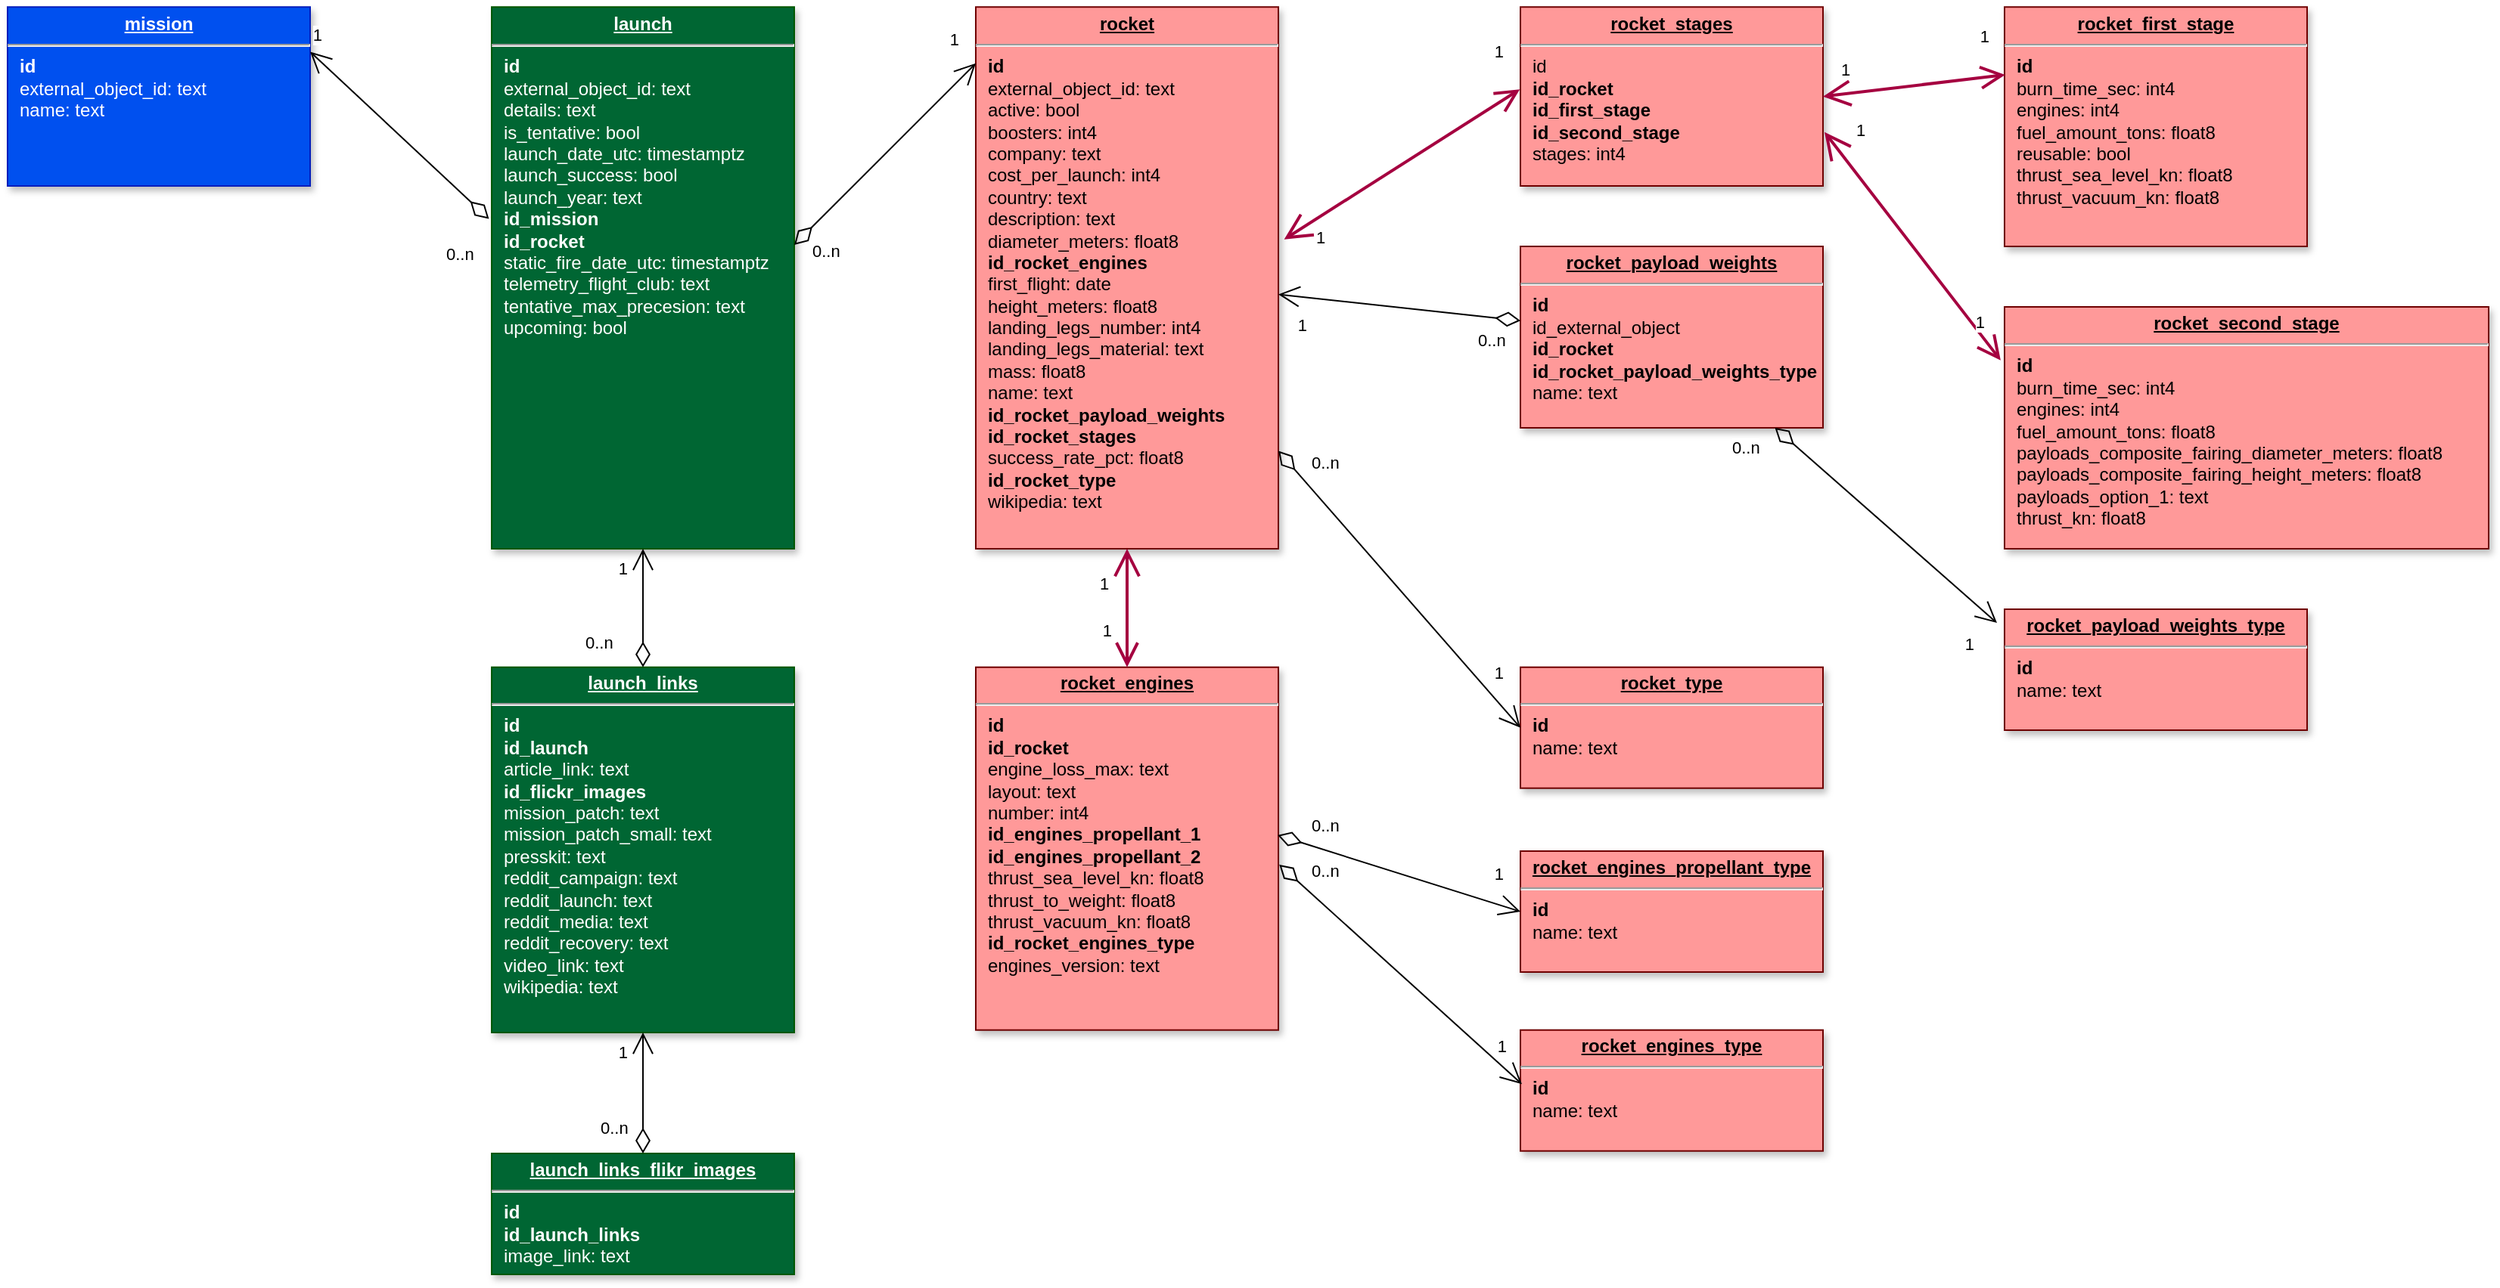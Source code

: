 <mxfile version="20.7.4" type="device"><diagram name="Page-1" id="efa7a0a1-bf9b-a30e-e6df-94a7791c09e9"><mxGraphModel dx="1520" dy="1140" grid="1" gridSize="10" guides="1" tooltips="1" connect="1" arrows="1" fold="1" page="0" pageScale="1" pageWidth="826" pageHeight="1169" background="none" math="0" shadow="0"><root><mxCell id="0"/><mxCell id="1" parent="0"/><mxCell id="23" value="&lt;p style=&quot;margin: 0px; margin-top: 4px; text-align: center; text-decoration: underline;&quot;&gt;&lt;strong&gt;rocket_stages&lt;/strong&gt;&lt;/p&gt;&lt;hr&gt;&lt;p style=&quot;margin: 0px; margin-left: 8px;&quot;&gt;id&lt;/p&gt;&lt;p style=&quot;margin: 0px; margin-left: 8px;&quot;&gt;&lt;b&gt;id_rocket&lt;/b&gt;&lt;/p&gt;&lt;p style=&quot;margin: 0px; margin-left: 8px;&quot;&gt;&lt;b&gt;id_first_stage&lt;/b&gt;&lt;/p&gt;&lt;p style=&quot;margin: 0px; margin-left: 8px;&quot;&gt;&lt;b&gt;id_second_stage&lt;/b&gt;&lt;/p&gt;&lt;p style=&quot;margin: 0px; margin-left: 8px;&quot;&gt;stages: int4&lt;/p&gt;" style="verticalAlign=top;align=left;overflow=fill;fontSize=12;fontFamily=Helvetica;html=1;strokeColor=#6F0000;shadow=1;fillColor=#FF9999;fontColor=#000000;" parent="1" vertex="1"><mxGeometry x="760" y="81.64" width="200" height="118.36" as="geometry"/></mxCell><mxCell id="19" value="&lt;p style=&quot;margin: 0px; margin-top: 4px; text-align: center; text-decoration: underline;&quot;&gt;&lt;strong&gt;rocket&lt;/strong&gt;&lt;/p&gt;&lt;hr&gt;&lt;p style=&quot;margin: 0px; margin-left: 8px;&quot;&gt;&lt;b&gt;id&lt;/b&gt;&lt;/p&gt;&lt;p style=&quot;margin: 0px; margin-left: 8px;&quot;&gt;external_object_id: text&lt;br&gt;&lt;/p&gt;&lt;p style=&quot;margin: 0px; margin-left: 8px;&quot;&gt;&lt;span style=&quot;background-color: initial;&quot;&gt;active: bool&lt;/span&gt;&lt;br&gt;&lt;/p&gt;&lt;p style=&quot;margin: 0px 0px 0px 8px;&quot;&gt;boosters: int4&lt;/p&gt;&lt;p style=&quot;margin: 0px 0px 0px 8px;&quot;&gt;company: text&lt;/p&gt;&lt;p style=&quot;margin: 0px 0px 0px 8px;&quot;&gt;cost_per_launch: int4&lt;/p&gt;&lt;p style=&quot;margin: 0px 0px 0px 8px;&quot;&gt;&lt;span style=&quot;background-color: initial;&quot;&gt;country: text&lt;/span&gt;&lt;br&gt;&lt;/p&gt;&lt;p style=&quot;margin: 0px 0px 0px 8px;&quot;&gt;description: text&lt;/p&gt;&lt;p style=&quot;margin: 0px 0px 0px 8px;&quot;&gt;diameter_meters: float8&lt;/p&gt;&lt;p style=&quot;margin: 0px 0px 0px 8px;&quot;&gt;&lt;b&gt;id_rocket_engines&lt;/b&gt;&lt;/p&gt;&lt;p style=&quot;margin: 0px 0px 0px 8px;&quot;&gt;&lt;span style=&quot;background-color: initial;&quot;&gt;first_flight: date&lt;/span&gt;&lt;br&gt;&lt;/p&gt;&lt;p style=&quot;margin: 0px 0px 0px 8px;&quot;&gt;&lt;span style=&quot;background-color: initial;&quot;&gt;height_meters: float8&lt;/span&gt;&lt;br&gt;&lt;/p&gt;&lt;p style=&quot;margin: 0px 0px 0px 8px;&quot;&gt;&lt;span style=&quot;background-color: initial;&quot;&gt;landing_legs_number: int4&lt;/span&gt;&lt;br&gt;&lt;/p&gt;&lt;p style=&quot;margin: 0px 0px 0px 8px;&quot;&gt;&lt;span style=&quot;background-color: initial;&quot;&gt;landing_legs_material: text&lt;/span&gt;&lt;/p&gt;&lt;p style=&quot;margin: 0px 0px 0px 8px;&quot;&gt;&lt;span style=&quot;background-color: initial;&quot;&gt;mass: float8&lt;/span&gt;&lt;br&gt;&lt;/p&gt;&lt;p style=&quot;margin: 0px 0px 0px 8px;&quot;&gt;name: text&lt;/p&gt;&lt;p style=&quot;margin: 0px 0px 0px 8px;&quot;&gt;&lt;b&gt;&lt;span style=&quot;background-color: initial;&quot;&gt;id_rocket_payload_weights&lt;/span&gt;&lt;/b&gt;&lt;br&gt;&lt;/p&gt;&lt;p style=&quot;margin: 0px 0px 0px 8px;&quot;&gt;&lt;span style=&quot;background-color: initial;&quot;&gt;&lt;b&gt;id_rocket_stages&lt;/b&gt;&lt;/span&gt;&lt;br&gt;&lt;/p&gt;&lt;p style=&quot;margin: 0px; margin-left: 8px;&quot;&gt;success_rate_pct: float8&lt;/p&gt;&lt;p style=&quot;margin: 0px; margin-left: 8px;&quot;&gt;&lt;b&gt;id_rocket_type&lt;/b&gt;&lt;/p&gt;&lt;p style=&quot;margin: 0px; margin-left: 8px;&quot;&gt;wikipedia: text&lt;/p&gt;&lt;p style=&quot;margin: 0px; margin-left: 8px;&quot;&gt;&lt;br&gt;&lt;/p&gt;&lt;p style=&quot;margin: 0px; margin-left: 8px;&quot;&gt;&lt;br&gt;&lt;/p&gt;" style="verticalAlign=top;align=left;overflow=fill;fontSize=12;fontFamily=Helvetica;html=1;strokeColor=#6F0000;shadow=1;fillColor=#FF9999;fontColor=#000000;" parent="1" vertex="1"><mxGeometry x="400" y="81.64" width="200" height="358.36" as="geometry"/></mxCell><mxCell id="gY9jhq-3_MhneQLAjkMy-120" value="&lt;p style=&quot;margin: 0px; margin-top: 4px; text-align: center; text-decoration: underline;&quot;&gt;&lt;strong&gt;rocket_first_stage&lt;/strong&gt;&lt;/p&gt;&lt;hr&gt;&lt;p style=&quot;margin: 0px 0px 0px 8px;&quot;&gt;&lt;b&gt;id&lt;/b&gt;&lt;/p&gt;&lt;p style=&quot;margin: 0px 0px 0px 8px;&quot;&gt;burn_time_sec: int4&lt;/p&gt;&lt;p style=&quot;margin: 0px 0px 0px 8px;&quot;&gt;engines: int4&lt;/p&gt;&lt;p style=&quot;margin: 0px 0px 0px 8px;&quot;&gt;fuel_amount_tons: float8&lt;br&gt;&lt;/p&gt;&lt;p style=&quot;margin: 0px 0px 0px 8px;&quot;&gt;reusable: bool&lt;br&gt;&lt;/p&gt;&lt;p style=&quot;margin: 0px 0px 0px 8px;&quot;&gt;thrust_sea_level_kn: float8&lt;br&gt;&lt;/p&gt;&lt;p style=&quot;margin: 0px 0px 0px 8px;&quot;&gt;thrust_vacuum_kn: float8&lt;/p&gt;" style="verticalAlign=top;align=left;overflow=fill;fontSize=12;fontFamily=Helvetica;html=1;strokeColor=#6F0000;shadow=1;fillColor=#FF9999;fontColor=#000000;" parent="1" vertex="1"><mxGeometry x="1080" y="81.64" width="200" height="158.36" as="geometry"/></mxCell><mxCell id="gY9jhq-3_MhneQLAjkMy-121" value="&lt;p style=&quot;margin: 0px; margin-top: 4px; text-align: center; text-decoration: underline;&quot;&gt;&lt;strong&gt;rocket_second_stage&lt;/strong&gt;&lt;/p&gt;&lt;hr&gt;&lt;p style=&quot;margin: 0px 0px 0px 8px;&quot;&gt;&lt;b&gt;id&lt;/b&gt;&lt;/p&gt;&lt;p style=&quot;margin: 0px 0px 0px 8px;&quot;&gt;burn_time_sec: int4&lt;/p&gt;&lt;p style=&quot;margin: 0px 0px 0px 8px;&quot;&gt;engines: int4&lt;br&gt;&lt;/p&gt;&lt;p style=&quot;margin: 0px 0px 0px 8px;&quot;&gt;fuel_amount_tons: float8&lt;br&gt;&lt;/p&gt;&lt;p style=&quot;margin: 0px 0px 0px 8px;&quot;&gt;payloads_composite_fairing_diameter_meters: float8&lt;br&gt;&lt;/p&gt;&lt;p style=&quot;margin: 0px 0px 0px 8px;&quot;&gt;payloads_composite_fairing_height_meters: float8&lt;br&gt;&lt;/p&gt;&lt;p style=&quot;margin: 0px 0px 0px 8px;&quot;&gt;payloads_option_1: text&lt;br&gt;&lt;/p&gt;&lt;p style=&quot;margin: 0px 0px 0px 8px;&quot;&gt;thrust_kn: float8&lt;br&gt;&lt;/p&gt;&lt;div&gt;&lt;br&gt;&lt;/div&gt;" style="verticalAlign=top;align=left;overflow=fill;fontSize=12;fontFamily=Helvetica;html=1;strokeColor=#6F0000;shadow=1;fillColor=#FF9999;fontColor=#000000;" parent="1" vertex="1"><mxGeometry x="1080" y="280" width="320" height="160" as="geometry"/></mxCell><mxCell id="gY9jhq-3_MhneQLAjkMy-122" value="&lt;p style=&quot;margin: 0px; margin-top: 4px; text-align: center; text-decoration: underline;&quot;&gt;&lt;strong&gt;rocket_payload_weights&lt;/strong&gt;&lt;/p&gt;&lt;hr&gt;&lt;p style=&quot;margin: 0px; margin-left: 8px;&quot;&gt;&lt;b&gt;id&lt;/b&gt;&lt;/p&gt;&lt;p style=&quot;margin: 0px; margin-left: 8px;&quot;&gt;id_external_object&lt;/p&gt;&lt;p style=&quot;margin: 0px; margin-left: 8px;&quot;&gt;&lt;b&gt;id_rocket&lt;/b&gt;&lt;/p&gt;&lt;p style=&quot;margin: 0px; margin-left: 8px;&quot;&gt;&lt;b&gt;id_rocket_payload_weights_type&lt;br&gt;&lt;/b&gt;&lt;/p&gt;&lt;p style=&quot;margin: 0px; margin-left: 8px;&quot;&gt;name: text&lt;/p&gt;" style="verticalAlign=top;align=left;overflow=fill;fontSize=12;fontFamily=Helvetica;html=1;strokeColor=#6F0000;shadow=1;fillColor=#FF9999;fontColor=#000000;" parent="1" vertex="1"><mxGeometry x="760" y="240" width="200" height="120" as="geometry"/></mxCell><mxCell id="gY9jhq-3_MhneQLAjkMy-123" value="&lt;p style=&quot;margin: 0px; margin-top: 4px; text-align: center; text-decoration: underline;&quot;&gt;&lt;strong&gt;rocket_payload_weights_type&lt;/strong&gt;&lt;/p&gt;&lt;hr&gt;&lt;p style=&quot;margin: 0px; margin-left: 8px;&quot;&gt;&lt;b&gt;id&lt;/b&gt;&lt;/p&gt;&lt;p style=&quot;margin: 0px; margin-left: 8px;&quot;&gt;&lt;span style=&quot;background-color: initial;&quot;&gt;name: text&lt;/span&gt;&lt;br&gt;&lt;/p&gt;" style="verticalAlign=top;align=left;overflow=fill;fontSize=12;fontFamily=Helvetica;html=1;strokeColor=#6F0000;shadow=1;fillColor=#FF9999;fontColor=#000000;" parent="1" vertex="1"><mxGeometry x="1080" y="480" width="200" height="80" as="geometry"/></mxCell><mxCell id="gY9jhq-3_MhneQLAjkMy-124" value="&lt;p style=&quot;margin: 0px; margin-top: 4px; text-align: center; text-decoration: underline;&quot;&gt;&lt;strong&gt;rocket_engines_propellant_type&lt;/strong&gt;&lt;/p&gt;&lt;hr&gt;&lt;p style=&quot;margin: 0px; margin-left: 8px;&quot;&gt;&lt;b&gt;id&lt;/b&gt;&lt;/p&gt;&lt;p style=&quot;margin: 0px; margin-left: 8px;&quot;&gt;&lt;span style=&quot;background-color: initial;&quot;&gt;name: text&lt;/span&gt;&lt;br&gt;&lt;/p&gt;" style="verticalAlign=top;align=left;overflow=fill;fontSize=12;fontFamily=Helvetica;html=1;strokeColor=#6F0000;shadow=1;fillColor=#FF9999;fontColor=#000000;" parent="1" vertex="1"><mxGeometry x="760" y="640" width="200" height="80" as="geometry"/></mxCell><mxCell id="gY9jhq-3_MhneQLAjkMy-125" value="&lt;p style=&quot;margin: 0px; margin-top: 4px; text-align: center; text-decoration: underline;&quot;&gt;&lt;strong&gt;rocket_engines_type&lt;/strong&gt;&lt;/p&gt;&lt;hr&gt;&lt;p style=&quot;margin: 0px; margin-left: 8px;&quot;&gt;&lt;b&gt;id&lt;/b&gt;&lt;/p&gt;&lt;p style=&quot;margin: 0px; margin-left: 8px;&quot;&gt;&lt;span style=&quot;background-color: initial;&quot;&gt;name: text&lt;/span&gt;&lt;br&gt;&lt;/p&gt;" style="verticalAlign=top;align=left;overflow=fill;fontSize=12;fontFamily=Helvetica;html=1;strokeColor=#6F0000;shadow=1;fillColor=#FF9999;fontColor=#000000;" parent="1" vertex="1"><mxGeometry x="760" y="758.36" width="200" height="80" as="geometry"/></mxCell><mxCell id="gY9jhq-3_MhneQLAjkMy-126" value="&lt;p style=&quot;margin: 0px; margin-top: 4px; text-align: center; text-decoration: underline;&quot;&gt;&lt;strong&gt;rocket_engines&lt;/strong&gt;&lt;/p&gt;&lt;hr&gt;&lt;p style=&quot;margin: 0px; margin-left: 8px;&quot;&gt;&lt;b&gt;id&lt;/b&gt;&lt;/p&gt;&lt;p style=&quot;margin: 0px; margin-left: 8px;&quot;&gt;&lt;b&gt;id_rocket&lt;/b&gt;&lt;/p&gt;&lt;p style=&quot;margin: 0px 0px 0px 8px;&quot;&gt;engine_loss_max: text&lt;/p&gt;&lt;p style=&quot;margin: 0px 0px 0px 8px;&quot;&gt;layout: text&lt;/p&gt;&lt;p style=&quot;margin: 0px 0px 0px 8px;&quot;&gt;&lt;span style=&quot;background-color: initial;&quot;&gt;number: int4&lt;/span&gt;&lt;br&gt;&lt;/p&gt;&lt;p style=&quot;margin: 0px 0px 0px 8px;&quot;&gt;&lt;span style=&quot;background-color: initial;&quot;&gt;&lt;b&gt;id_engines_propellant_1&lt;/b&gt;&lt;/span&gt;&lt;/p&gt;&lt;p style=&quot;margin: 0px 0px 0px 8px;&quot;&gt;&lt;b&gt;id_engines_propellant_2&lt;/b&gt;&lt;span style=&quot;background-color: initial;&quot;&gt;&lt;br&gt;&lt;/span&gt;&lt;/p&gt;&lt;p style=&quot;margin: 0px 0px 0px 8px;&quot;&gt;thrust_sea_level_kn: float8&amp;nbsp;&lt;/p&gt;&lt;p style=&quot;margin: 0px 0px 0px 8px;&quot;&gt;thrust_to_weight: float8&lt;/p&gt;&lt;p style=&quot;margin: 0px 0px 0px 8px;&quot;&gt;thrust_vacuum_kn: float8&lt;/p&gt;&lt;p style=&quot;margin: 0px 0px 0px 8px;&quot;&gt;&lt;b&gt;id_rocket_engines_type&lt;/b&gt;&lt;/p&gt;&lt;p style=&quot;margin: 0px 0px 0px 8px;&quot;&gt;engines_version: text&lt;/p&gt;&lt;div&gt;&lt;br&gt;&lt;/div&gt;" style="verticalAlign=top;align=left;overflow=fill;fontSize=12;fontFamily=Helvetica;html=1;strokeColor=#6F0000;shadow=1;fillColor=#FF9999;fontColor=#000000;" parent="1" vertex="1"><mxGeometry x="400" y="518.36" width="200" height="240" as="geometry"/></mxCell><mxCell id="gY9jhq-3_MhneQLAjkMy-128" value="&lt;p style=&quot;margin: 0px; margin-top: 4px; text-align: center; text-decoration: underline;&quot;&gt;&lt;strong&gt;rocket_type&lt;/strong&gt;&lt;/p&gt;&lt;hr&gt;&lt;p style=&quot;margin: 0px; margin-left: 8px;&quot;&gt;&lt;b&gt;id&lt;/b&gt;&lt;/p&gt;&lt;p style=&quot;margin: 0px; margin-left: 8px;&quot;&gt;&lt;span style=&quot;background-color: initial;&quot;&gt;name: text&lt;/span&gt;&lt;br&gt;&lt;/p&gt;" style="verticalAlign=top;align=left;overflow=fill;fontSize=12;fontFamily=Helvetica;html=1;strokeColor=#6F0000;shadow=1;fillColor=#FF9999;fontColor=#000000;" parent="1" vertex="1"><mxGeometry x="760" y="518.36" width="200" height="80" as="geometry"/></mxCell><mxCell id="gY9jhq-3_MhneQLAjkMy-129" value="" style="endArrow=open;html=1;endSize=12;startArrow=open;startSize=14;startFill=0;rounded=0;fillColor=#d80073;strokeColor=#A50040;strokeWidth=2;" parent="1" source="19" target="gY9jhq-3_MhneQLAjkMy-126" edge="1"><mxGeometry relative="1" as="geometry"><mxPoint x="450" y="530" as="sourcePoint"/><mxPoint x="610" y="530" as="targetPoint"/></mxGeometry></mxCell><mxCell id="gY9jhq-3_MhneQLAjkMy-130" value="1" style="edgeLabel;resizable=0;html=1;align=left;verticalAlign=top;" parent="gY9jhq-3_MhneQLAjkMy-129" connectable="0" vertex="1"><mxGeometry x="-1" relative="1" as="geometry"><mxPoint x="-20" y="10" as="offset"/></mxGeometry></mxCell><mxCell id="gY9jhq-3_MhneQLAjkMy-131" value="1" style="edgeLabel;resizable=0;html=1;align=right;verticalAlign=top;" parent="gY9jhq-3_MhneQLAjkMy-129" connectable="0" vertex="1"><mxGeometry x="1" relative="1" as="geometry"><mxPoint x="-10" y="-38" as="offset"/></mxGeometry></mxCell><mxCell id="gY9jhq-3_MhneQLAjkMy-141" value="" style="endArrow=open;html=1;endSize=12;startArrow=diamondThin;startSize=14;startFill=0;rounded=0;" parent="1" source="gY9jhq-3_MhneQLAjkMy-122" target="19" edge="1"><mxGeometry relative="1" as="geometry"><mxPoint x="490" y="450" as="sourcePoint"/><mxPoint x="710" y="380" as="targetPoint"/></mxGeometry></mxCell><mxCell id="gY9jhq-3_MhneQLAjkMy-142" value="0..n" style="edgeLabel;resizable=0;html=1;align=left;verticalAlign=top;" parent="gY9jhq-3_MhneQLAjkMy-141" connectable="0" vertex="1"><mxGeometry x="-1" relative="1" as="geometry"><mxPoint x="-30" as="offset"/></mxGeometry></mxCell><mxCell id="gY9jhq-3_MhneQLAjkMy-143" value="1" style="edgeLabel;resizable=0;html=1;align=right;verticalAlign=top;" parent="gY9jhq-3_MhneQLAjkMy-141" connectable="0" vertex="1"><mxGeometry x="1" relative="1" as="geometry"><mxPoint x="20" y="7" as="offset"/></mxGeometry></mxCell><mxCell id="gY9jhq-3_MhneQLAjkMy-144" value="" style="endArrow=open;html=1;endSize=12;startArrow=diamondThin;startSize=14;startFill=0;rounded=0;entryX=-0.025;entryY=0.113;entryDx=0;entryDy=0;entryPerimeter=0;" parent="1" source="gY9jhq-3_MhneQLAjkMy-122" target="gY9jhq-3_MhneQLAjkMy-123" edge="1"><mxGeometry relative="1" as="geometry"><mxPoint x="770" y="299.689" as="sourcePoint"/><mxPoint x="610" y="283.193" as="targetPoint"/></mxGeometry></mxCell><mxCell id="gY9jhq-3_MhneQLAjkMy-145" value="0..n" style="edgeLabel;resizable=0;html=1;align=left;verticalAlign=top;" parent="gY9jhq-3_MhneQLAjkMy-144" connectable="0" vertex="1"><mxGeometry x="-1" relative="1" as="geometry"><mxPoint x="-30" as="offset"/></mxGeometry></mxCell><mxCell id="gY9jhq-3_MhneQLAjkMy-146" value="1" style="edgeLabel;resizable=0;html=1;align=right;verticalAlign=top;" parent="gY9jhq-3_MhneQLAjkMy-144" connectable="0" vertex="1"><mxGeometry x="1" relative="1" as="geometry"><mxPoint x="-15" y="1" as="offset"/></mxGeometry></mxCell><mxCell id="gY9jhq-3_MhneQLAjkMy-147" value="" style="endArrow=open;html=1;endSize=12;startArrow=diamondThin;startSize=14;startFill=0;rounded=0;entryX=0;entryY=0.5;entryDx=0;entryDy=0;exitX=0.998;exitY=0.463;exitDx=0;exitDy=0;exitPerimeter=0;" parent="1" source="gY9jhq-3_MhneQLAjkMy-126" target="gY9jhq-3_MhneQLAjkMy-124" edge="1"><mxGeometry relative="1" as="geometry"><mxPoint x="490" y="450" as="sourcePoint"/><mxPoint x="490" y="608.36" as="targetPoint"/></mxGeometry></mxCell><mxCell id="gY9jhq-3_MhneQLAjkMy-148" value="0..n" style="edgeLabel;resizable=0;html=1;align=left;verticalAlign=top;" parent="gY9jhq-3_MhneQLAjkMy-147" connectable="0" vertex="1"><mxGeometry x="-1" relative="1" as="geometry"><mxPoint x="20" y="-19" as="offset"/></mxGeometry></mxCell><mxCell id="gY9jhq-3_MhneQLAjkMy-149" value="1" style="edgeLabel;resizable=0;html=1;align=right;verticalAlign=top;" parent="gY9jhq-3_MhneQLAjkMy-147" connectable="0" vertex="1"><mxGeometry x="1" relative="1" as="geometry"><mxPoint x="-10" y="-38" as="offset"/></mxGeometry></mxCell><mxCell id="gY9jhq-3_MhneQLAjkMy-150" value="" style="endArrow=open;html=1;endSize=12;startArrow=diamondThin;startSize=14;startFill=0;rounded=0;entryX=0.005;entryY=0.447;entryDx=0;entryDy=0;entryPerimeter=0;exitX=1.003;exitY=0.544;exitDx=0;exitDy=0;exitPerimeter=0;" parent="1" source="gY9jhq-3_MhneQLAjkMy-126" target="gY9jhq-3_MhneQLAjkMy-125" edge="1"><mxGeometry relative="1" as="geometry"><mxPoint x="610" y="678.352" as="sourcePoint"/><mxPoint x="774.016" y="610" as="targetPoint"/></mxGeometry></mxCell><mxCell id="gY9jhq-3_MhneQLAjkMy-151" value="0..n" style="edgeLabel;resizable=0;html=1;align=left;verticalAlign=top;" parent="gY9jhq-3_MhneQLAjkMy-150" connectable="0" vertex="1"><mxGeometry x="-1" relative="1" as="geometry"><mxPoint x="19" y="-9" as="offset"/></mxGeometry></mxCell><mxCell id="gY9jhq-3_MhneQLAjkMy-152" value="1" style="edgeLabel;resizable=0;html=1;align=right;verticalAlign=top;" parent="gY9jhq-3_MhneQLAjkMy-150" connectable="0" vertex="1"><mxGeometry x="1" relative="1" as="geometry"><mxPoint x="-10" y="-38" as="offset"/></mxGeometry></mxCell><mxCell id="gY9jhq-3_MhneQLAjkMy-153" value="" style="endArrow=open;html=1;endSize=12;startArrow=diamondThin;startSize=14;startFill=0;rounded=0;entryX=0;entryY=0.5;entryDx=0;entryDy=0;" parent="1" source="19" target="gY9jhq-3_MhneQLAjkMy-128" edge="1"><mxGeometry relative="1" as="geometry"><mxPoint x="610" y="716.246" as="sourcePoint"/><mxPoint x="770" y="700.095" as="targetPoint"/></mxGeometry></mxCell><mxCell id="gY9jhq-3_MhneQLAjkMy-154" value="0..n" style="edgeLabel;resizable=0;html=1;align=left;verticalAlign=top;" parent="gY9jhq-3_MhneQLAjkMy-153" connectable="0" vertex="1"><mxGeometry x="-1" relative="1" as="geometry"><mxPoint x="20" y="-5" as="offset"/></mxGeometry></mxCell><mxCell id="gY9jhq-3_MhneQLAjkMy-155" value="1" style="edgeLabel;resizable=0;html=1;align=right;verticalAlign=top;" parent="gY9jhq-3_MhneQLAjkMy-153" connectable="0" vertex="1"><mxGeometry x="1" relative="1" as="geometry"><mxPoint x="-10" y="-49" as="offset"/></mxGeometry></mxCell><mxCell id="gY9jhq-3_MhneQLAjkMy-156" value="&lt;p style=&quot;margin: 0px; margin-top: 4px; text-align: center; text-decoration: underline;&quot;&gt;&lt;strong&gt;launch&lt;/strong&gt;&lt;/p&gt;&lt;hr&gt;&lt;p style=&quot;margin: 0px; margin-left: 8px;&quot;&gt;&lt;b&gt;id&lt;/b&gt;&lt;/p&gt;&lt;p style=&quot;margin: 0px; margin-left: 8px;&quot;&gt;external_object_id: text&lt;br&gt;&lt;/p&gt;&lt;p style=&quot;margin: 0px; margin-left: 8px;&quot;&gt;&lt;span style=&quot;background-color: initial;&quot;&gt;details: text&lt;/span&gt;&lt;br&gt;&lt;/p&gt;&lt;p style=&quot;margin: 0px; margin-left: 8px;&quot;&gt;&lt;span style=&quot;background-color: initial;&quot;&gt;is_tentative: bool&lt;/span&gt;&lt;/p&gt;&lt;p style=&quot;margin: 0px 0px 0px 8px;&quot;&gt;&lt;span style=&quot;background-color: initial;&quot;&gt;launch_date_utc:&amp;nbsp;timestamptz&lt;/span&gt;&lt;br&gt;&lt;/p&gt;&lt;p style=&quot;margin: 0px 0px 0px 8px;&quot;&gt;&lt;span style=&quot;background-color: initial;&quot;&gt;launch_success: bool&lt;/span&gt;&lt;br&gt;&lt;/p&gt;&lt;p style=&quot;margin: 0px 0px 0px 8px;&quot;&gt;launch_year: text&lt;/p&gt;&lt;p style=&quot;margin: 0px 0px 0px 8px;&quot;&gt;&lt;b&gt;id_mission&lt;/b&gt;&lt;/p&gt;&lt;p style=&quot;margin: 0px 0px 0px 8px;&quot;&gt;&lt;b&gt;id_rocket&lt;/b&gt;&lt;/p&gt;&lt;p style=&quot;margin: 0px 0px 0px 8px;&quot;&gt;static_fire_date_utc:&amp;nbsp;timestamptz&lt;/p&gt;&lt;p style=&quot;margin: 0px 0px 0px 8px;&quot;&gt;telemetry_flight_club: text&lt;/p&gt;&lt;p style=&quot;margin: 0px 0px 0px 8px;&quot;&gt;tentative_max_precesion: text&lt;/p&gt;&lt;p style=&quot;margin: 0px 0px 0px 8px;&quot;&gt;upcoming: bool&lt;/p&gt;" style="verticalAlign=top;align=left;overflow=fill;fontSize=12;fontFamily=Helvetica;html=1;strokeColor=#005700;shadow=1;fillColor=#006633;fontColor=#ffffff;" parent="1" vertex="1"><mxGeometry x="80" y="81.64" width="200" height="358.36" as="geometry"/></mxCell><mxCell id="gY9jhq-3_MhneQLAjkMy-157" value="&lt;p style=&quot;margin: 0px; margin-top: 4px; text-align: center; text-decoration: underline;&quot;&gt;&lt;strong&gt;launch_links&lt;/strong&gt;&lt;/p&gt;&lt;hr&gt;&lt;p style=&quot;margin: 0px; margin-left: 8px;&quot;&gt;&lt;b&gt;id&lt;/b&gt;&lt;/p&gt;&lt;p style=&quot;margin: 0px; margin-left: 8px;&quot;&gt;&lt;b&gt;id_launch&lt;/b&gt;&lt;/p&gt;&lt;p style=&quot;margin: 0px; margin-left: 8px;&quot;&gt;&lt;span style=&quot;background-color: initial;&quot;&gt;article_link: text&lt;/span&gt;&lt;/p&gt;&lt;p style=&quot;margin: 0px; margin-left: 8px;&quot;&gt;&lt;span style=&quot;background-color: initial;&quot;&gt;&lt;b&gt;id_flickr_images&lt;/b&gt;&lt;/span&gt;&lt;/p&gt;&lt;p style=&quot;margin: 0px; margin-left: 8px;&quot;&gt;mission_patch: text&lt;/p&gt;&lt;p style=&quot;margin: 0px; margin-left: 8px;&quot;&gt;mission_patch_small: text&lt;br&gt;&lt;/p&gt;&lt;p style=&quot;margin: 0px; margin-left: 8px;&quot;&gt;presskit: text&lt;/p&gt;&lt;p style=&quot;margin: 0px; margin-left: 8px;&quot;&gt;reddit_campaign: text&lt;/p&gt;&lt;p style=&quot;margin: 0px; margin-left: 8px;&quot;&gt;reddit_launch: text&lt;br&gt;&lt;/p&gt;&lt;p style=&quot;margin: 0px; margin-left: 8px;&quot;&gt;reddit_media: text&lt;br&gt;&lt;/p&gt;&lt;p style=&quot;margin: 0px; margin-left: 8px;&quot;&gt;reddit_recovery: text&lt;br&gt;&lt;/p&gt;&lt;p style=&quot;margin: 0px; margin-left: 8px;&quot;&gt;video_link: text&lt;br&gt;&lt;/p&gt;&lt;p style=&quot;margin: 0px; margin-left: 8px;&quot;&gt;wikipedia: text&lt;/p&gt;" style="verticalAlign=top;align=left;overflow=fill;fontSize=12;fontFamily=Helvetica;html=1;strokeColor=#005700;shadow=1;fillColor=#006633;fontColor=#ffffff;" parent="1" vertex="1"><mxGeometry x="80" y="518.36" width="200" height="241.64" as="geometry"/></mxCell><mxCell id="gY9jhq-3_MhneQLAjkMy-159" value="&lt;p style=&quot;margin: 0px; margin-top: 4px; text-align: center; text-decoration: underline;&quot;&gt;&lt;strong&gt;launch_links_flikr_images&lt;/strong&gt;&lt;/p&gt;&lt;hr&gt;&lt;p style=&quot;margin: 0px; margin-left: 8px;&quot;&gt;&lt;b&gt;id&lt;/b&gt;&lt;/p&gt;&lt;p style=&quot;margin: 0px; margin-left: 8px;&quot;&gt;&lt;b&gt;id_launch_links&lt;/b&gt;&lt;/p&gt;&lt;p style=&quot;margin: 0px; margin-left: 8px;&quot;&gt;&lt;span style=&quot;background-color: initial;&quot;&gt;image_link: text&lt;/span&gt;&lt;/p&gt;" style="verticalAlign=top;align=left;overflow=fill;fontSize=12;fontFamily=Helvetica;html=1;strokeColor=#005700;shadow=1;fillColor=#006633;fontColor=#ffffff;" parent="1" vertex="1"><mxGeometry x="80" y="840" width="200" height="80" as="geometry"/></mxCell><mxCell id="gY9jhq-3_MhneQLAjkMy-160" value="&lt;p style=&quot;margin: 0px; margin-top: 4px; text-align: center; text-decoration: underline;&quot;&gt;&lt;strong&gt;mission&lt;/strong&gt;&lt;/p&gt;&lt;hr&gt;&lt;p style=&quot;margin: 0px; margin-left: 8px;&quot;&gt;&lt;b&gt;id&lt;/b&gt;&lt;/p&gt;&lt;p style=&quot;margin: 0px; margin-left: 8px;&quot;&gt;external_object_id: text&lt;br&gt;&lt;/p&gt;&lt;p style=&quot;margin: 0px; margin-left: 8px;&quot;&gt;name: text&lt;/p&gt;" style="verticalAlign=top;align=left;overflow=fill;fontSize=12;fontFamily=Helvetica;html=1;strokeColor=#001DBC;shadow=1;fillColor=#0050ef;fontColor=#ffffff;" parent="1" vertex="1"><mxGeometry x="-240" y="81.64" width="200" height="118.36" as="geometry"/></mxCell><mxCell id="gY9jhq-3_MhneQLAjkMy-161" value="" style="endArrow=open;html=1;endSize=12;startArrow=diamondThin;startSize=14;startFill=0;rounded=0;endFill=0;" parent="1" source="gY9jhq-3_MhneQLAjkMy-157" target="gY9jhq-3_MhneQLAjkMy-156" edge="1"><mxGeometry x="0.01" y="-510" relative="1" as="geometry"><mxPoint x="510.0" y="450.0" as="sourcePoint"/><mxPoint x="510.0" y="608.36" as="targetPoint"/><mxPoint as="offset"/></mxGeometry></mxCell><mxCell id="gY9jhq-3_MhneQLAjkMy-162" value="0..n" style="edgeLabel;resizable=0;html=1;align=left;verticalAlign=top;" parent="gY9jhq-3_MhneQLAjkMy-161" connectable="0" vertex="1"><mxGeometry x="-1" relative="1" as="geometry"><mxPoint x="-40" y="-29" as="offset"/></mxGeometry></mxCell><mxCell id="gY9jhq-3_MhneQLAjkMy-163" value="1" style="edgeLabel;resizable=0;html=1;align=right;verticalAlign=top;" parent="gY9jhq-3_MhneQLAjkMy-161" connectable="0" vertex="1"><mxGeometry x="1" relative="1" as="geometry"><mxPoint x="-10" as="offset"/></mxGeometry></mxCell><mxCell id="AIpCG8RkfWz3MevlTubj-115" value="" style="endArrow=open;html=1;endSize=12;startArrow=diamondThin;startSize=14;startFill=0;rounded=0;exitX=1;exitY=0.439;exitDx=0;exitDy=0;exitPerimeter=0;entryX=0;entryY=0.104;entryDx=0;entryDy=0;entryPerimeter=0;" parent="1" source="gY9jhq-3_MhneQLAjkMy-156" target="19" edge="1"><mxGeometry relative="1" as="geometry"><mxPoint x="340" y="460" as="sourcePoint"/><mxPoint x="350" y="240" as="targetPoint"/></mxGeometry></mxCell><mxCell id="AIpCG8RkfWz3MevlTubj-116" value="0..n" style="edgeLabel;resizable=0;html=1;align=left;verticalAlign=top;" parent="AIpCG8RkfWz3MevlTubj-115" connectable="0" vertex="1"><mxGeometry x="-1" relative="1" as="geometry"><mxPoint x="10" y="-9" as="offset"/></mxGeometry></mxCell><mxCell id="AIpCG8RkfWz3MevlTubj-117" value="1" style="edgeLabel;resizable=0;html=1;align=right;verticalAlign=top;" parent="AIpCG8RkfWz3MevlTubj-115" connectable="0" vertex="1"><mxGeometry x="1" relative="1" as="geometry"><mxPoint x="-10" y="-29" as="offset"/></mxGeometry></mxCell><mxCell id="AIpCG8RkfWz3MevlTubj-118" value="" style="endArrow=open;html=1;endSize=12;startArrow=diamondThin;startSize=14;startFill=0;rounded=0;" parent="1" source="gY9jhq-3_MhneQLAjkMy-159" target="gY9jhq-3_MhneQLAjkMy-157" edge="1"><mxGeometry relative="1" as="geometry"><mxPoint x="510" y="450" as="sourcePoint"/><mxPoint x="110" y="840" as="targetPoint"/></mxGeometry></mxCell><mxCell id="AIpCG8RkfWz3MevlTubj-119" value="0..n" style="edgeLabel;resizable=0;html=1;align=left;verticalAlign=top;" parent="AIpCG8RkfWz3MevlTubj-118" connectable="0" vertex="1"><mxGeometry x="-1" relative="1" as="geometry"><mxPoint x="-30" y="-30" as="offset"/></mxGeometry></mxCell><mxCell id="AIpCG8RkfWz3MevlTubj-120" value="1" style="edgeLabel;resizable=0;html=1;align=right;verticalAlign=top;" parent="AIpCG8RkfWz3MevlTubj-118" connectable="0" vertex="1"><mxGeometry x="1" relative="1" as="geometry"><mxPoint x="-10" as="offset"/></mxGeometry></mxCell><mxCell id="AIpCG8RkfWz3MevlTubj-121" value="" style="endArrow=open;html=1;endSize=12;startArrow=diamondThin;startSize=14;startFill=0;rounded=0;exitX=-0.009;exitY=0.391;exitDx=0;exitDy=0;exitPerimeter=0;entryX=1;entryY=0.25;entryDx=0;entryDy=0;" parent="1" source="gY9jhq-3_MhneQLAjkMy-156" target="gY9jhq-3_MhneQLAjkMy-160" edge="1"><mxGeometry relative="1" as="geometry"><mxPoint y="280" as="sourcePoint"/><mxPoint x="30" y="230" as="targetPoint"/></mxGeometry></mxCell><mxCell id="AIpCG8RkfWz3MevlTubj-122" value="0..n" style="edgeLabel;resizable=0;html=1;align=left;verticalAlign=top;" parent="AIpCG8RkfWz3MevlTubj-121" connectable="0" vertex="1"><mxGeometry x="-1" relative="1" as="geometry"><mxPoint x="-30" y="10" as="offset"/></mxGeometry></mxCell><mxCell id="AIpCG8RkfWz3MevlTubj-123" value="1" style="edgeLabel;resizable=0;html=1;align=right;verticalAlign=top;" parent="AIpCG8RkfWz3MevlTubj-121" connectable="0" vertex="1"><mxGeometry x="1" relative="1" as="geometry"><mxPoint x="9" y="-24" as="offset"/></mxGeometry></mxCell><mxCell id="AIpCG8RkfWz3MevlTubj-127" value="" style="endArrow=open;html=1;endSize=12;startArrow=open;startSize=14;startFill=0;rounded=0;entryX=-0.008;entryY=0.221;entryDx=0;entryDy=0;entryPerimeter=0;exitX=1.005;exitY=0.699;exitDx=0;exitDy=0;exitPerimeter=0;fillColor=#d80073;strokeColor=#A50040;strokeWidth=2;" parent="1" source="23" target="gY9jhq-3_MhneQLAjkMy-121" edge="1"><mxGeometry x="-1" y="488" relative="1" as="geometry"><mxPoint x="1030" y="240" as="sourcePoint"/><mxPoint x="1030" y="318.36" as="targetPoint"/><mxPoint x="-18" y="-130" as="offset"/></mxGeometry></mxCell><mxCell id="AIpCG8RkfWz3MevlTubj-128" value="1" style="edgeLabel;resizable=0;html=1;align=left;verticalAlign=top;" parent="AIpCG8RkfWz3MevlTubj-127" connectable="0" vertex="1"><mxGeometry x="-1" relative="1" as="geometry"><mxPoint x="19" y="-14" as="offset"/></mxGeometry></mxCell><mxCell id="AIpCG8RkfWz3MevlTubj-129" value="1" style="edgeLabel;resizable=0;html=1;align=right;verticalAlign=top;" parent="AIpCG8RkfWz3MevlTubj-127" connectable="0" vertex="1"><mxGeometry x="1" relative="1" as="geometry"><mxPoint x="-10" y="-38" as="offset"/></mxGeometry></mxCell><mxCell id="AIpCG8RkfWz3MevlTubj-130" value="" style="endArrow=open;html=1;endSize=12;startArrow=open;startSize=14;startFill=0;rounded=0;entryX=0.002;entryY=0.283;entryDx=0;entryDy=0;entryPerimeter=0;exitX=1;exitY=0.5;exitDx=0;exitDy=0;fillColor=#d80073;strokeColor=#A50040;strokeWidth=2;" parent="1" source="23" target="gY9jhq-3_MhneQLAjkMy-120" edge="1"><mxGeometry x="-1" y="488" relative="1" as="geometry"><mxPoint x="971" y="174.374" as="sourcePoint"/><mxPoint x="1087.44" y="325.36" as="targetPoint"/><mxPoint x="-18" y="-130" as="offset"/></mxGeometry></mxCell><mxCell id="AIpCG8RkfWz3MevlTubj-131" value="1" style="edgeLabel;resizable=0;html=1;align=left;verticalAlign=top;" parent="AIpCG8RkfWz3MevlTubj-130" connectable="0" vertex="1"><mxGeometry x="-1" relative="1" as="geometry"><mxPoint x="10" y="-31" as="offset"/></mxGeometry></mxCell><mxCell id="AIpCG8RkfWz3MevlTubj-132" value="1" style="edgeLabel;resizable=0;html=1;align=right;verticalAlign=top;" parent="AIpCG8RkfWz3MevlTubj-130" connectable="0" vertex="1"><mxGeometry x="1" relative="1" as="geometry"><mxPoint x="-10" y="-38" as="offset"/></mxGeometry></mxCell><mxCell id="AIpCG8RkfWz3MevlTubj-133" value="" style="endArrow=open;html=1;endSize=12;startArrow=open;startSize=14;startFill=0;rounded=0;entryX=-0.002;entryY=0.46;entryDx=0;entryDy=0;entryPerimeter=0;exitX=1.019;exitY=0.429;exitDx=0;exitDy=0;exitPerimeter=0;fillColor=#d80073;strokeColor=#A50040;strokeWidth=2;" parent="1" source="19" target="23" edge="1"><mxGeometry x="-1" y="488" relative="1" as="geometry"><mxPoint x="971" y="174.374" as="sourcePoint"/><mxPoint x="1087.44" y="325.36" as="targetPoint"/><mxPoint x="-18" y="-130" as="offset"/></mxGeometry></mxCell><mxCell id="AIpCG8RkfWz3MevlTubj-134" value="1" style="edgeLabel;resizable=0;html=1;align=left;verticalAlign=top;" parent="AIpCG8RkfWz3MevlTubj-133" connectable="0" vertex="1"><mxGeometry x="-1" relative="1" as="geometry"><mxPoint x="19" y="-14" as="offset"/></mxGeometry></mxCell><mxCell id="AIpCG8RkfWz3MevlTubj-135" value="1" style="edgeLabel;resizable=0;html=1;align=right;verticalAlign=top;" parent="AIpCG8RkfWz3MevlTubj-133" connectable="0" vertex="1"><mxGeometry x="1" relative="1" as="geometry"><mxPoint x="-10" y="-38" as="offset"/></mxGeometry></mxCell></root></mxGraphModel></diagram></mxfile>